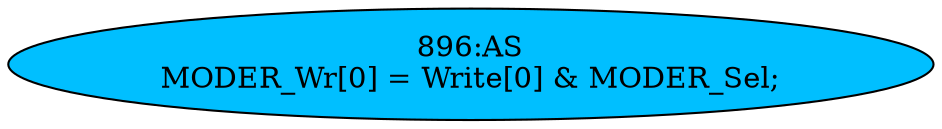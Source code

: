 strict digraph "" {
	node [label="\N"];
	"896:AS"	 [ast="<pyverilog.vparser.ast.Assign object at 0x7fbdee0c8d50>",
		def_var="['MODER_Wr']",
		fillcolor=deepskyblue,
		label="896:AS
MODER_Wr[0] = Write[0] & MODER_Sel;",
		statements="[]",
		style=filled,
		typ=Assign,
		use_var="['Write', 'MODER_Sel']"];
}
